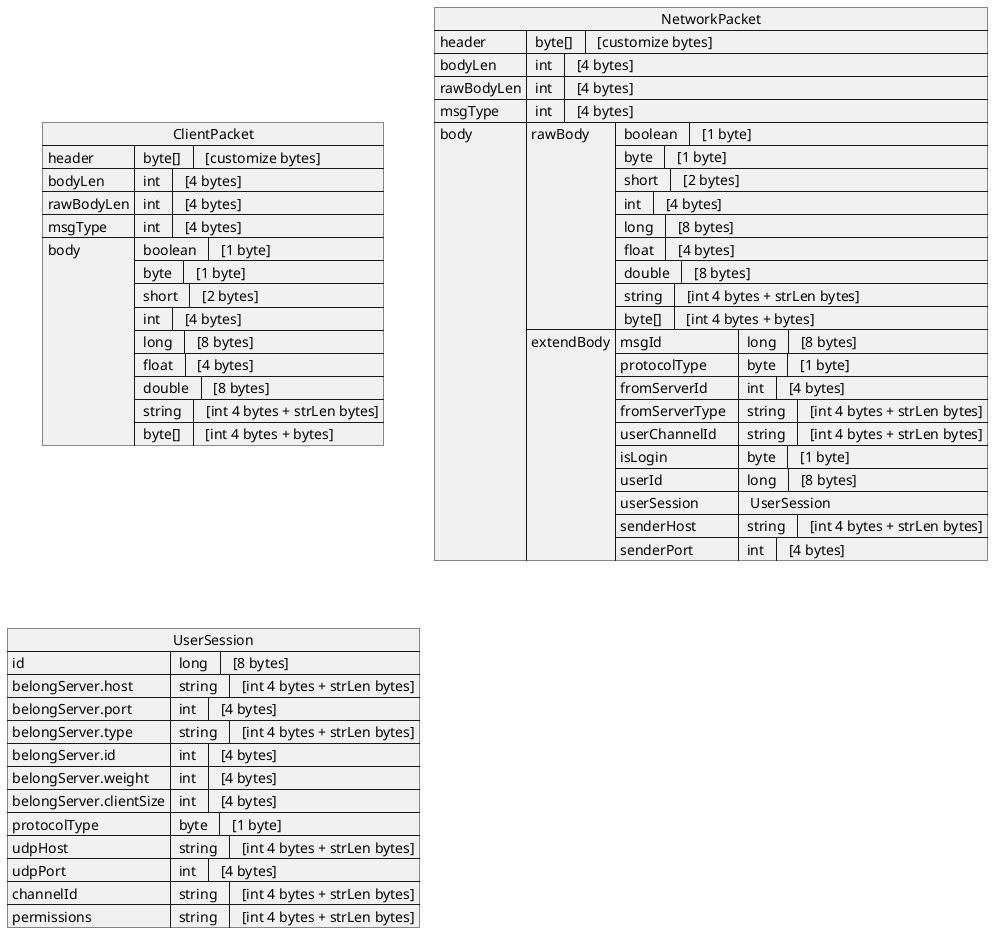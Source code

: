 @startuml
json ClientPacket {
"header":{" byte[]  " : "  [customize bytes]"},
"bodyLen":{" int  " : "  [4 bytes]"},
"rawBodyLen":{" int  " : "  [4 bytes]"},
"msgType":{" int  " : "  [4 bytes]"},
"body": [
    {" boolean  " : "  [1 byte]"},
    {" byte  " : "  [1 byte]"},
    {" short  " : "  [2 bytes]"},
    {" int  " : "  [4 bytes]"},
    {" long  " : "  [8 bytes]"},
    {" float  " : "  [4 bytes]"},
    {" double  " : "  [8 bytes]"},
    {" string  " : "  [int 4 bytes + strLen bytes]"},
    {" byte[]  " : "  [int 4 bytes + bytes]"}
 ]
}

json NetworkPacket {
"header":{" byte[]  " : "  [customize bytes]"},
"bodyLen":{" int  " : "  [4 bytes]"},
"rawBodyLen":{" int  " : "  [4 bytes]"},
"msgType":{" int  " : "  [4 bytes]"},
"body": {
    "rawBody":
    [
        {" boolean  " : "  [1 byte]"},
        {" byte  " : "  [1 byte]"},
        {" short  " : "  [2 bytes]"},
        {" int  " : "  [4 bytes]"},
        {" long  " : "  [8 bytes]"},
        {" float  " : "  [4 bytes]"},
        {" double  " : "  [8 bytes]"},
        {" string  " : "  [int 4 bytes + strLen bytes]"},
        {" byte[]  " : "  [int 4 bytes + bytes]"}
    ],
     "extendBody":
     {
        "msgId":{" long  " : "  [8 bytes]"},
        ' 0:tcp,1:udp,2:binary_websocket,3:text_websocket,4:http
        "protocolType": {" byte  " : "  [1 byte]"},
        "fromServerId  " : {" int  " : "  [4 bytes]"},
        "fromServerType  " :   {" string  " : "  [int 4 bytes + strLen bytes]"},
        "userChannelId  " :   {" string  " : "  [int 4 bytes + strLen bytes]"},
        "isLogin" : {" byte  " : "  [1 byte]"},
         "userId":{" long  " : "  [8 bytes]"},
        "userSession" : "  UserSession ",
        "senderHost  " :   {" string  " : "  [int 4 bytes + strLen bytes]"},
        "senderPort  " : {" int  " : "  [4 bytes]"}
     }
 }
}

json UserSession {
    "id": {" long  " : "  [8 bytes]"},
    "belongServer.host": {" string  " : "  [int 4 bytes + strLen bytes]"},
    "belongServer.port": {" int  " : "  [4 bytes]"},
    "belongServer.type": {" string  " : "  [int 4 bytes + strLen bytes]"},
    "belongServer.id": {" int  " : "  [4 bytes]"},
    "belongServer.weight": {" int  " : "  [4 bytes]"},
    "belongServer.clientSize": {" int  " : "  [4 bytes]"},
    "protocolType": {" byte  " : "  [1 byte]"},
    "udpHost": {" string  " : "  [int 4 bytes + strLen bytes]"},
    "udpPort": {" int  " : "  [4 bytes]"},
    "channelId": {" string  " : "  [int 4 bytes + strLen bytes]"},
    "permissions":{" string  " : "  [int 4 bytes + strLen bytes]"}
}
@enduml